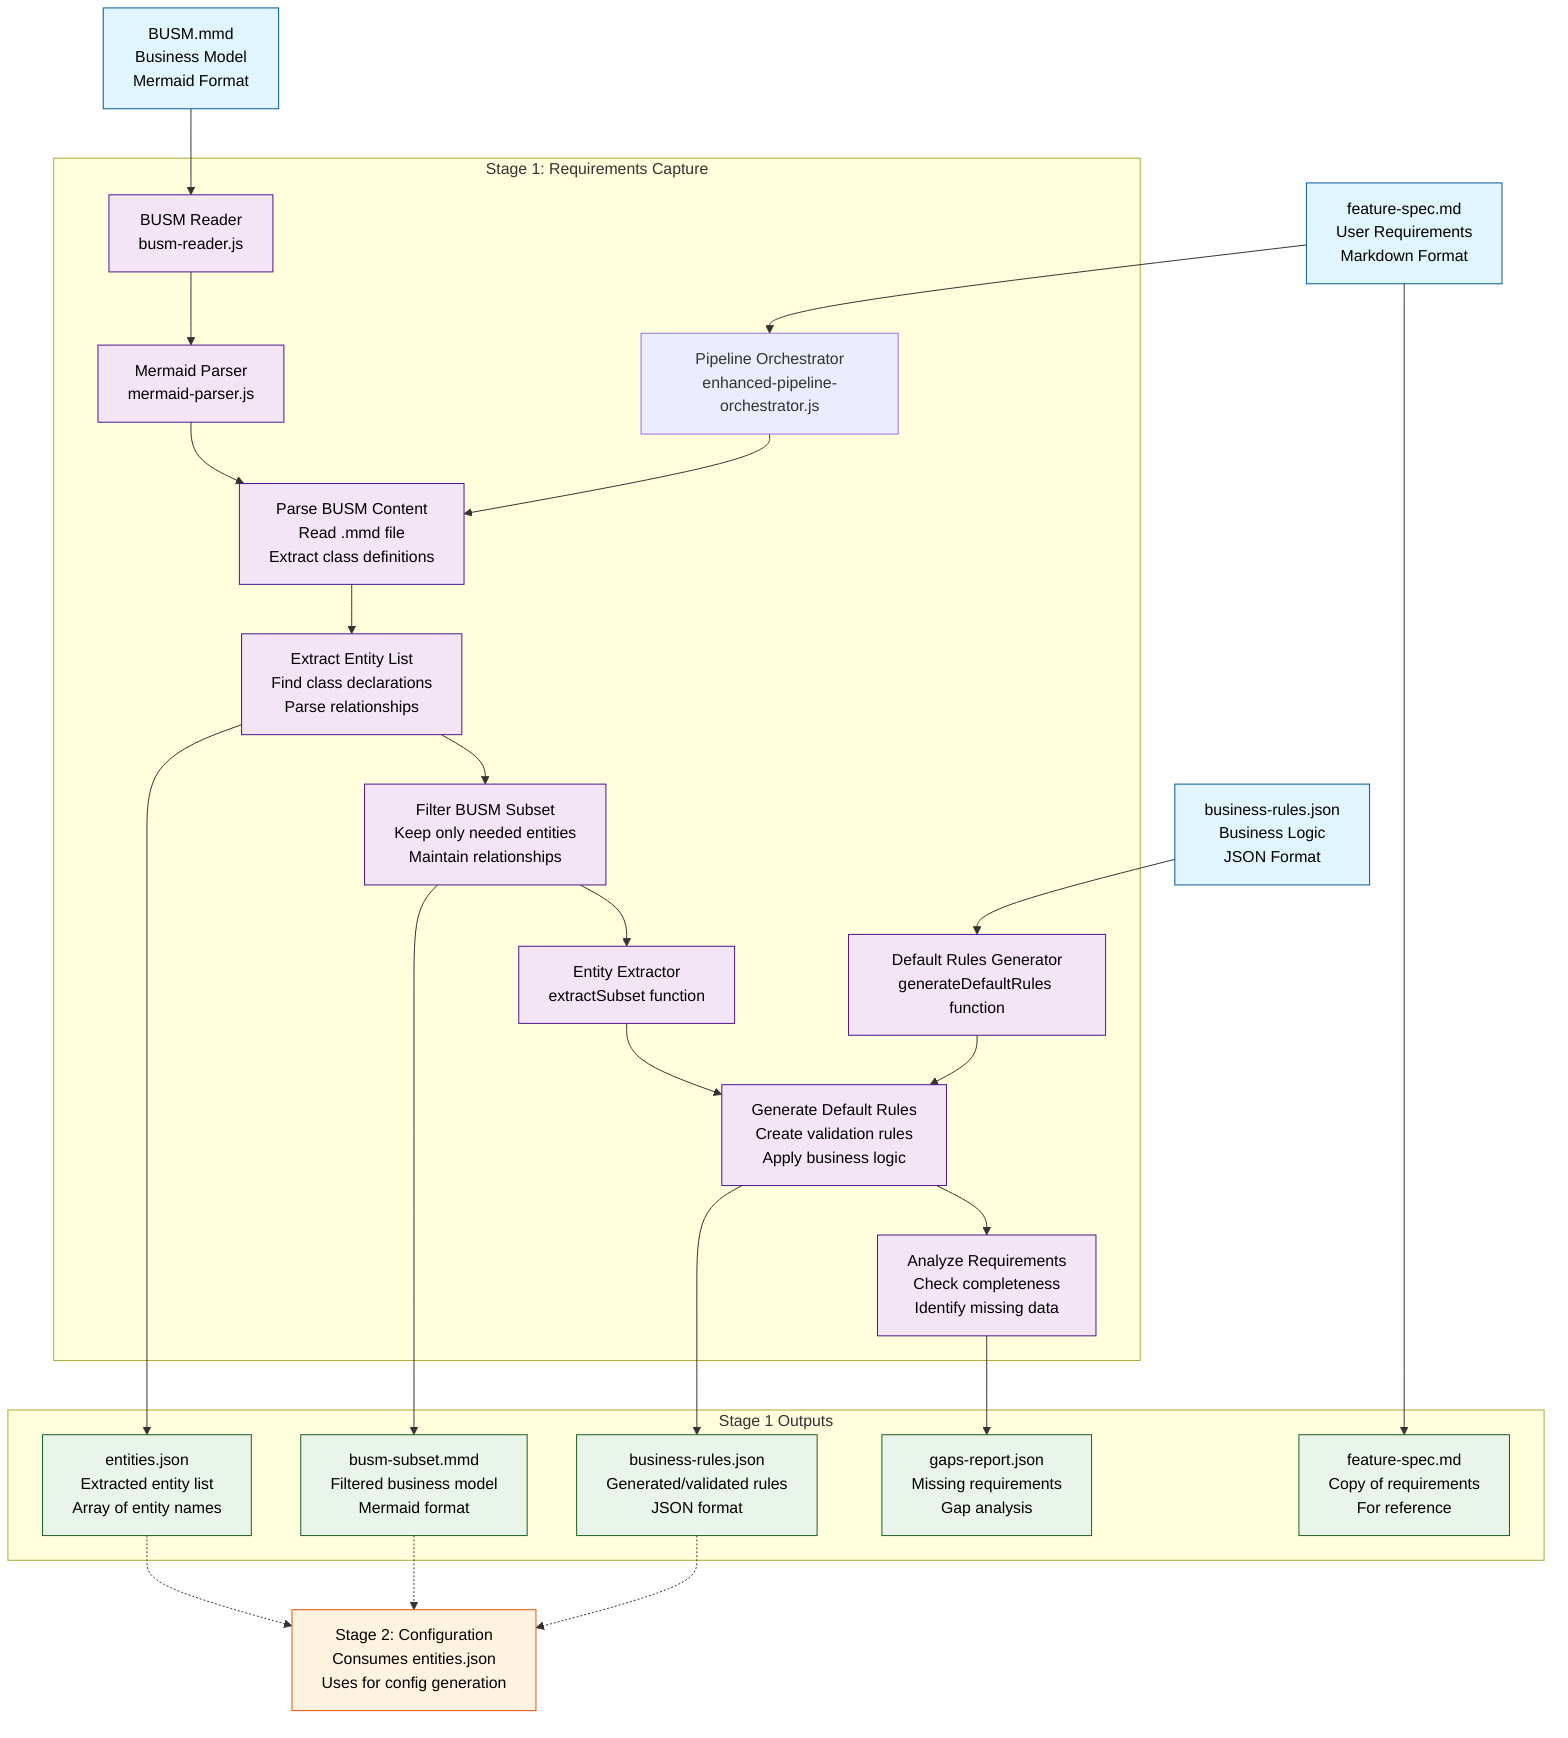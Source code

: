 graph TD
    %% External Data Sources
    BUSM_FILE[BUSM.mmd<br/>Business Model<br/>Mermaid Format]
    FEATURE_SPEC[feature-spec.md<br/>User Requirements<br/>Markdown Format]
    BUSINESS_RULES[business-rules.json<br/>Business Logic<br/>JSON Format]

    %% Stage 1 Components
    subgraph "Stage 1: Requirements Capture"
        ORCHESTRATOR[Pipeline Orchestrator<br/>enhanced-pipeline-orchestrator.js]
        BUSM_READER[BUSM Reader<br/>busm-reader.js]
        MERMAID_PARSER[Mermaid Parser<br/>mermaid-parser.js]
        ENTITY_EXTRACTOR[Entity Extractor<br/>extractSubset function]
        RULES_GENERATOR[Default Rules Generator<br/>generateDefaultRules function]
        
        %% Processing Steps
        PARSE_BUSM[Parse BUSM Content<br/>Read .mmd file<br/>Extract class definitions]
        EXTRACT_ENTITIES[Extract Entity List<br/>Find class declarations<br/>Parse relationships]
        FILTER_SUBSET[Filter BUSM Subset<br/>Keep only needed entities<br/>Maintain relationships]
        GENERATE_RULES[Generate Default Rules<br/>Create validation rules<br/>Apply business logic]
        ANALYZE_GAPS[Analyze Requirements<br/>Check completeness<br/>Identify missing data]
    end

    %% Stage 1 Outputs
    subgraph "Stage 1 Outputs"
        ENTITIES_JSON[entities.json<br/>Extracted entity list<br/>Array of entity names]
        BUSM_SUBSET[busm-subset.mmd<br/>Filtered business model<br/>Mermaid format]
        FEATURE_COPY[feature-spec.md<br/>Copy of requirements<br/>For reference]
        RULES_OUTPUT[business-rules.json<br/>Generated/validated rules<br/>JSON format]
        GAPS_REPORT[gaps-report.json<br/>Missing requirements<br/>Gap analysis]
    end

    %% Data Flow Connections
    BUSM_FILE --> BUSM_READER
    BUSM_READER --> MERMAID_PARSER
    MERMAID_PARSER --> PARSE_BUSM
    
    FEATURE_SPEC --> ORCHESTRATOR
    BUSINESS_RULES --> RULES_GENERATOR
    
    ORCHESTRATOR --> PARSE_BUSM
    PARSE_BUSM --> EXTRACT_ENTITIES
    EXTRACT_ENTITIES --> FILTER_SUBSET
    FILTER_SUBSET --> ENTITY_EXTRACTOR
    
    ENTITY_EXTRACTOR --> GENERATE_RULES
    RULES_GENERATOR --> GENERATE_RULES
    GENERATE_RULES --> ANALYZE_GAPS
    
    %% Output Generation
    EXTRACT_ENTITIES --> ENTITIES_JSON
    FILTER_SUBSET --> BUSM_SUBSET
    FEATURE_SPEC --> FEATURE_COPY
    GENERATE_RULES --> RULES_OUTPUT
    ANALYZE_GAPS --> GAPS_REPORT

    %% Stage 2 Consumption (dotted lines)
    ENTITIES_JSON -.-> STAGE2_INPUT[Stage 2: Configuration<br/>Consumes entities.json<br/>Uses for config generation]
    BUSM_SUBSET -.-> STAGE2_INPUT
    RULES_OUTPUT -.-> STAGE2_INPUT

    %% Styling
    classDef dataSource fill:#e1f5fe,stroke:#01579b,color:#000
    classDef processor fill:#f3e5f5,stroke:#4a148c,color:#000
    classDef output fill:#e8f5e8,stroke:#1b5e20,color:#000
    classDef consumer fill:#fff3e0,stroke:#e65100,color:#000

    class BUSM_FILE,FEATURE_SPEC,BUSINESS_RULES dataSource
    class BUSM_READER,MERMAID_PARSER,ENTITY_EXTRACTOR,RULES_GENERATOR,PARSE_BUSM,EXTRACT_ENTITIES,FILTER_SUBSET,GENERATE_RULES,ANALYZE_GAPS processor
    class ENTITIES_JSON,BUSM_SUBSET,FEATURE_COPY,RULES_OUTPUT,GAPS_REPORT output
    class STAGE2_INPUT consumer